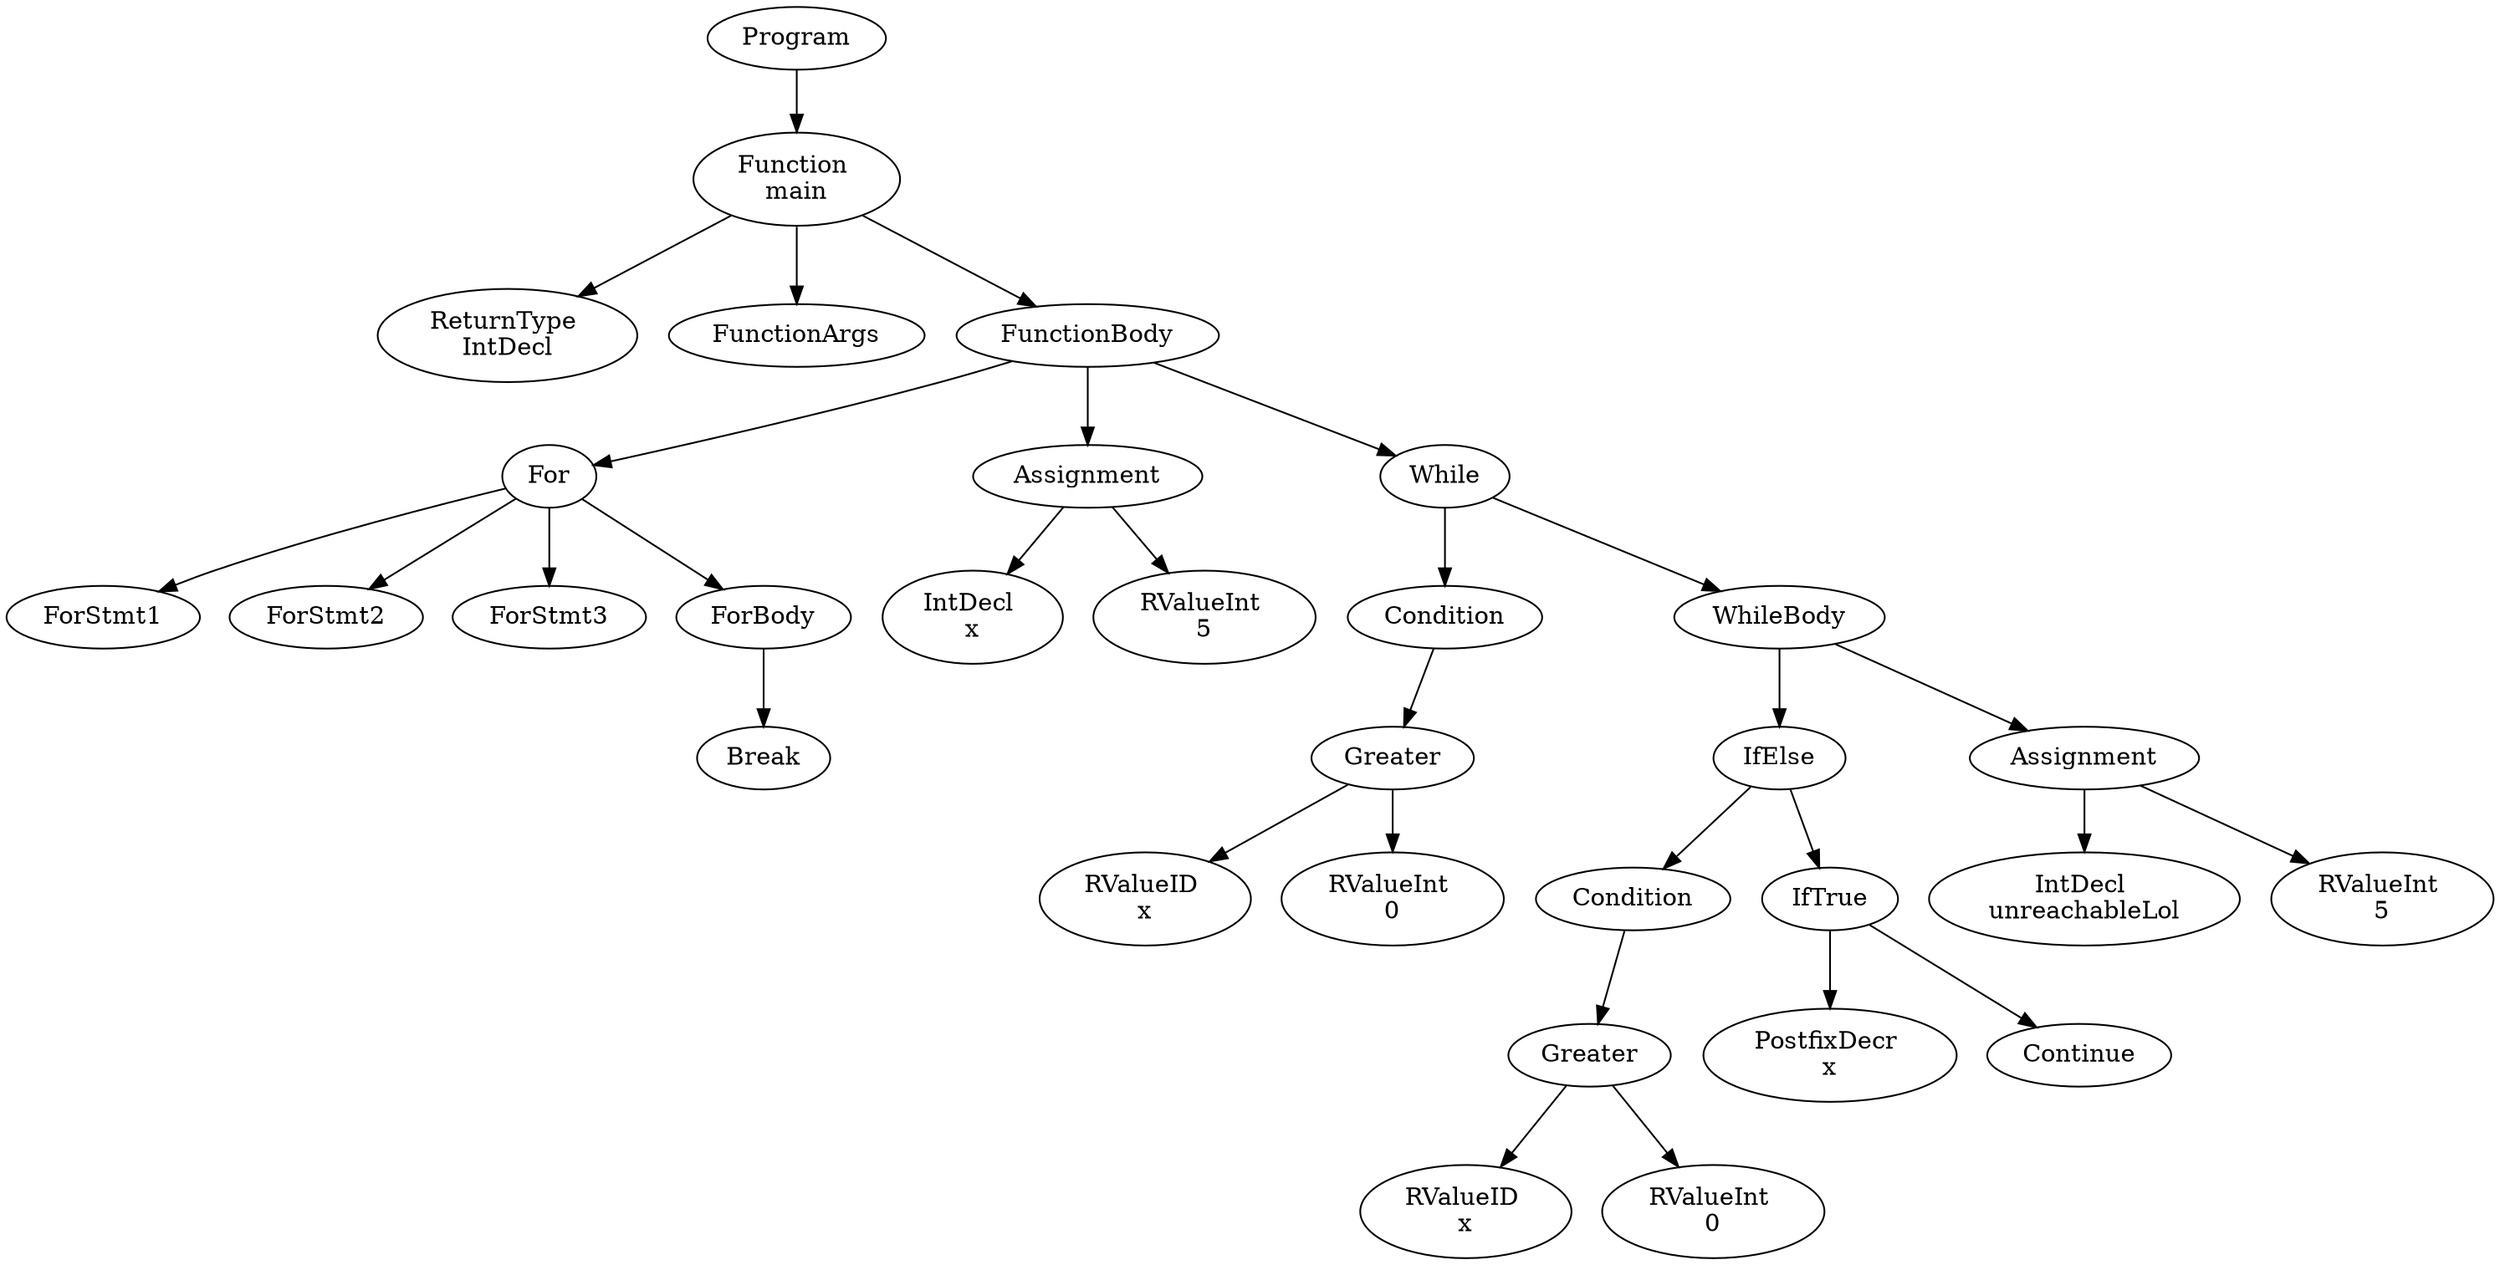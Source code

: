 digraph AST {
1 [label="Program"];
2 [label="Function \nmain"];
3 [label="ReturnType \nIntDecl"];
4 [label="FunctionArgs"];
5 [label="FunctionBody"];
6 [label="For"];
7 [label="ForStmt1"];
8 [label="ForStmt2"];
9 [label="ForStmt3"];
10 [label="ForBody"];
11 [label="Break"];
10 -> 11;
6 -> 7;
6 -> 8;
6 -> 9;
6 -> 10;
12 [label="Assignment"];
13 [label="IntDecl \nx"];
14 [label="RValueInt \n5"];
12 -> 13;
12 -> 14;
15 [label="While"];
16 [label="Condition"];
17 [label="Greater"];
18 [label="RValueID \nx"];
19 [label="RValueInt \n0"];
17 -> 18;
17 -> 19;
16 -> 17;
20 [label="WhileBody"];
21 [label="IfElse"];
22 [label="Condition"];
23 [label="Greater"];
24 [label="RValueID \nx"];
25 [label="RValueInt \n0"];
23 -> 24;
23 -> 25;
22 -> 23;
26 [label="IfTrue"];
27 [label="PostfixDecr \nx"];
28 [label="Continue"];
26 -> 27;
26 -> 28;
21 -> 22;
21 -> 26;
29 [label="Assignment"];
30 [label="IntDecl \nunreachableLol"];
31 [label="RValueInt \n5"];
29 -> 30;
29 -> 31;
20 -> 21;
20 -> 29;
15 -> 16;
15 -> 20;
5 -> 6;
5 -> 12;
5 -> 15;
2 -> 3;
2 -> 4;
2 -> 5;
1 -> 2;
}